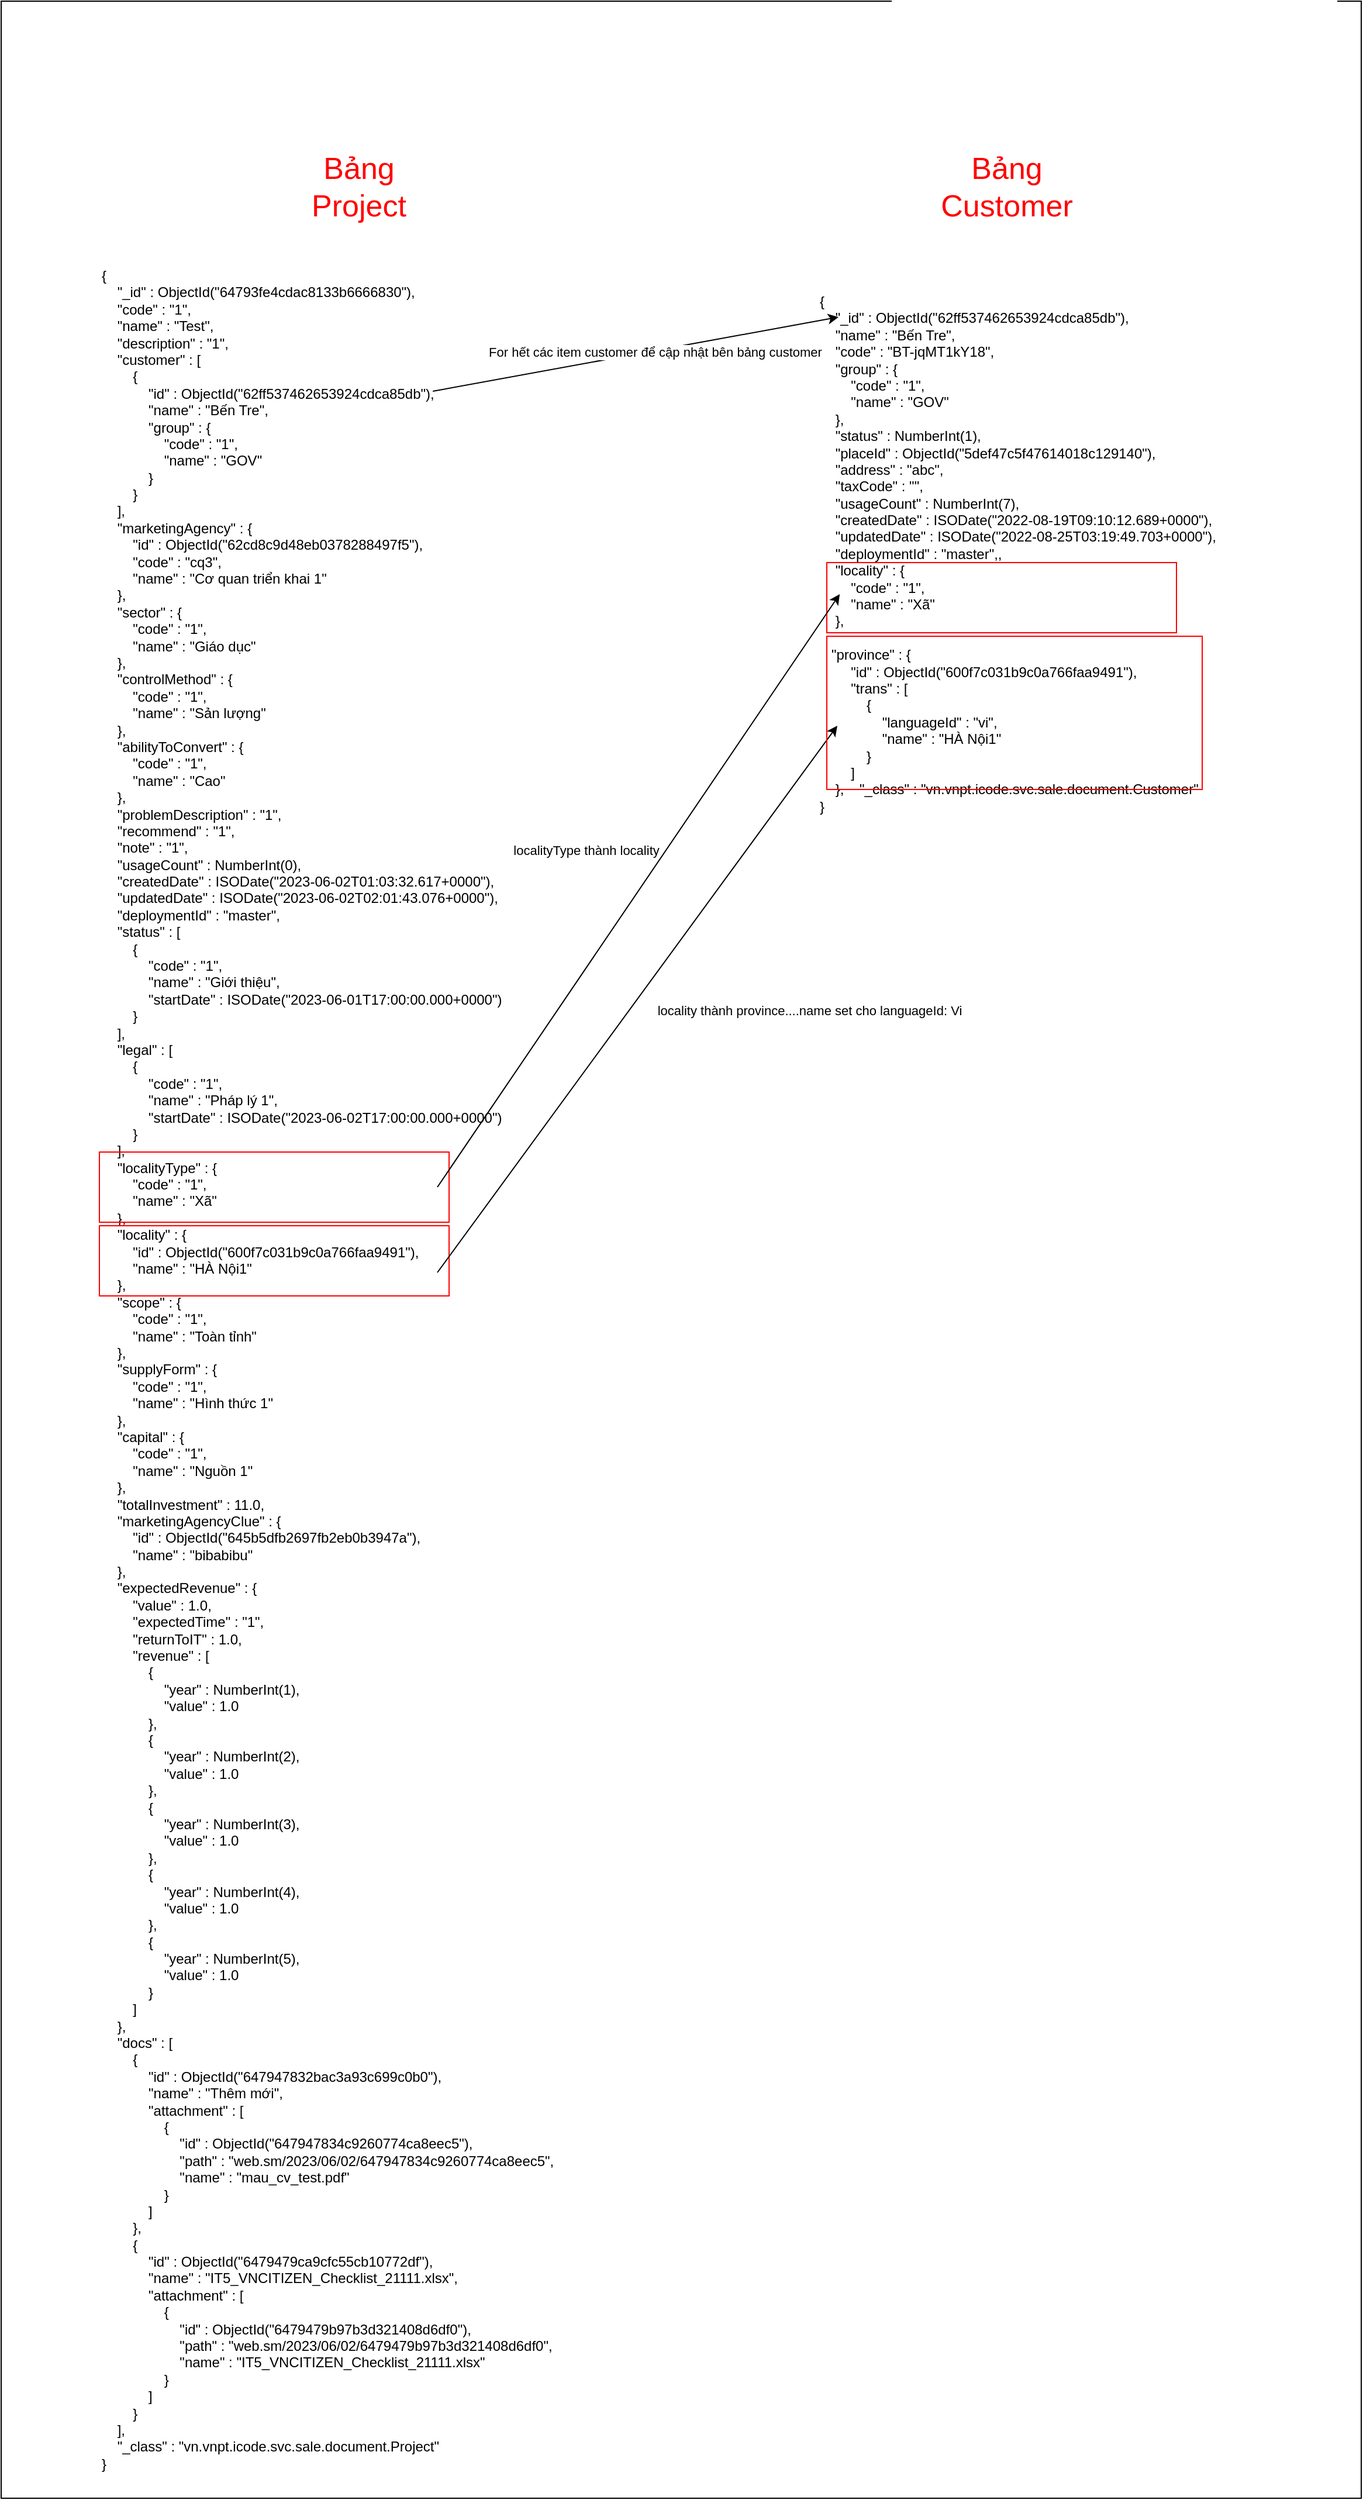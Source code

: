 <mxfile version="21.5.0" type="github">
  <diagram id="-6Ni4FRCHPknJWJ7Yspk" name="Trang-1">
    <mxGraphModel dx="1509" dy="442" grid="0" gridSize="10" guides="1" tooltips="1" connect="1" arrows="1" fold="1" page="0" pageScale="1" pageWidth="827" pageHeight="1169" math="0" shadow="0">
      <root>
        <mxCell id="0" />
        <mxCell id="1" parent="0" />
        <mxCell id="UT3Rlpv-4DnDUbfzxmfw-21" value="" style="rounded=0;whiteSpace=wrap;html=1;" vertex="1" parent="1">
          <mxGeometry x="219" y="465" width="1163" height="2135" as="geometry" />
        </mxCell>
        <mxCell id="UT3Rlpv-4DnDUbfzxmfw-22" value="{&#xa;    &quot;_id&quot; : ObjectId(&quot;64793fe4cdac8133b6666830&quot;),&#xa;    &quot;code&quot; : &quot;1&quot;,&#xa;    &quot;name&quot; : &quot;Test&quot;,&#xa;    &quot;description&quot; : &quot;1&quot;,&#xa;    &quot;customer&quot; : [&#xa;        {&#xa;            &quot;id&quot; : ObjectId(&quot;62ff537462653924cdca85db&quot;),&#xa;            &quot;name&quot; : &quot;Bến Tre&quot;,&#xa;            &quot;group&quot; : {&#xa;                &quot;code&quot; : &quot;1&quot;,&#xa;                &quot;name&quot; : &quot;GOV&quot;&#xa;            }&#xa;        }&#xa;    ],&#xa;    &quot;marketingAgency&quot; : {&#xa;        &quot;id&quot; : ObjectId(&quot;62cd8c9d48eb0378288497f5&quot;),&#xa;        &quot;code&quot; : &quot;cq3&quot;,&#xa;        &quot;name&quot; : &quot;Cơ quan triển khai 1&quot;&#xa;    },&#xa;    &quot;sector&quot; : {&#xa;        &quot;code&quot; : &quot;1&quot;,&#xa;        &quot;name&quot; : &quot;Giáo dục&quot;&#xa;    },&#xa;    &quot;controlMethod&quot; : {&#xa;        &quot;code&quot; : &quot;1&quot;,&#xa;        &quot;name&quot; : &quot;Sản lượng&quot;&#xa;    },&#xa;    &quot;abilityToConvert&quot; : {&#xa;        &quot;code&quot; : &quot;1&quot;,&#xa;        &quot;name&quot; : &quot;Cao&quot;&#xa;    },&#xa;    &quot;problemDescription&quot; : &quot;1&quot;,&#xa;    &quot;recommend&quot; : &quot;1&quot;,&#xa;    &quot;note&quot; : &quot;1&quot;,&#xa;    &quot;usageCount&quot; : NumberInt(0),&#xa;    &quot;createdDate&quot; : ISODate(&quot;2023-06-02T01:03:32.617+0000&quot;),&#xa;    &quot;updatedDate&quot; : ISODate(&quot;2023-06-02T02:01:43.076+0000&quot;),&#xa;    &quot;deploymentId&quot; : &quot;master&quot;,&#xa;    &quot;status&quot; : [&#xa;        {&#xa;            &quot;code&quot; : &quot;1&quot;,&#xa;            &quot;name&quot; : &quot;Giới thiệu&quot;,&#xa;            &quot;startDate&quot; : ISODate(&quot;2023-06-01T17:00:00.000+0000&quot;)&#xa;        }&#xa;    ],&#xa;    &quot;legal&quot; : [&#xa;        {&#xa;            &quot;code&quot; : &quot;1&quot;,&#xa;            &quot;name&quot; : &quot;Pháp lý 1&quot;,&#xa;            &quot;startDate&quot; : ISODate(&quot;2023-06-02T17:00:00.000+0000&quot;)&#xa;        }&#xa;    ],&#xa;    &quot;localityType&quot; : {&#xa;        &quot;code&quot; : &quot;1&quot;,&#xa;        &quot;name&quot; : &quot;Xã&quot;&#xa;    },&#xa;    &quot;locality&quot; : {&#xa;        &quot;id&quot; : ObjectId(&quot;600f7c031b9c0a766faa9491&quot;),&#xa;        &quot;name&quot; : &quot;HÀ Nội1&quot;&#xa;    },&#xa;    &quot;scope&quot; : {&#xa;        &quot;code&quot; : &quot;1&quot;,&#xa;        &quot;name&quot; : &quot;Toàn tỉnh&quot;&#xa;    },&#xa;    &quot;supplyForm&quot; : {&#xa;        &quot;code&quot; : &quot;1&quot;,&#xa;        &quot;name&quot; : &quot;Hình thức 1&quot;&#xa;    },&#xa;    &quot;capital&quot; : {&#xa;        &quot;code&quot; : &quot;1&quot;,&#xa;        &quot;name&quot; : &quot;Nguồn 1&quot;&#xa;    },&#xa;    &quot;totalInvestment&quot; : 11.0,&#xa;    &quot;marketingAgencyClue&quot; : {&#xa;        &quot;id&quot; : ObjectId(&quot;645b5dfb2697fb2eb0b3947a&quot;),&#xa;        &quot;name&quot; : &quot;bibabibu&quot;&#xa;    },&#xa;    &quot;expectedRevenue&quot; : {&#xa;        &quot;value&quot; : 1.0,&#xa;        &quot;expectedTime&quot; : &quot;1&quot;,&#xa;        &quot;returnToIT&quot; : 1.0,&#xa;        &quot;revenue&quot; : [&#xa;            {&#xa;                &quot;year&quot; : NumberInt(1),&#xa;                &quot;value&quot; : 1.0&#xa;            },&#xa;            {&#xa;                &quot;year&quot; : NumberInt(2),&#xa;                &quot;value&quot; : 1.0&#xa;            },&#xa;            {&#xa;                &quot;year&quot; : NumberInt(3),&#xa;                &quot;value&quot; : 1.0&#xa;            },&#xa;            {&#xa;                &quot;year&quot; : NumberInt(4),&#xa;                &quot;value&quot; : 1.0&#xa;            },&#xa;            {&#xa;                &quot;year&quot; : NumberInt(5),&#xa;                &quot;value&quot; : 1.0&#xa;            }&#xa;        ]&#xa;    },&#xa;    &quot;docs&quot; : [&#xa;        {&#xa;            &quot;id&quot; : ObjectId(&quot;647947832bac3a93c699c0b0&quot;),&#xa;            &quot;name&quot; : &quot;Thêm mới&quot;,&#xa;            &quot;attachment&quot; : [&#xa;                {&#xa;                    &quot;id&quot; : ObjectId(&quot;647947834c9260774ca8eec5&quot;),&#xa;                    &quot;path&quot; : &quot;web.sm/2023/06/02/647947834c9260774ca8eec5&quot;,&#xa;                    &quot;name&quot; : &quot;mau_cv_test.pdf&quot;&#xa;                }&#xa;            ]&#xa;        },&#xa;        {&#xa;            &quot;id&quot; : ObjectId(&quot;6479479ca9cfc55cb10772df&quot;),&#xa;            &quot;name&quot; : &quot;IT5_VNCITIZEN_Checklist_21111.xlsx&quot;,&#xa;            &quot;attachment&quot; : [&#xa;                {&#xa;                    &quot;id&quot; : ObjectId(&quot;6479479b97b3d321408d6df0&quot;),&#xa;                    &quot;path&quot; : &quot;web.sm/2023/06/02/6479479b97b3d321408d6df0&quot;,&#xa;                    &quot;name&quot; : &quot;IT5_VNCITIZEN_Checklist_21111.xlsx&quot;&#xa;                }&#xa;            ]&#xa;        }&#xa;    ],&#xa;    &quot;_class&quot; : &quot;vn.vnpt.icode.svc.sale.document.Project&quot;&#xa;}" style="text;whiteSpace=wrap;" vertex="1" parent="1">
          <mxGeometry x="303" y="686" width="415" height="1907" as="geometry" />
        </mxCell>
        <mxCell id="UT3Rlpv-4DnDUbfzxmfw-23" value="&lt;font style=&quot;font-size: 26px;&quot; color=&quot;#ff0000&quot;&gt;Bảng Project&lt;/font&gt;" style="text;html=1;strokeColor=none;fillColor=none;align=center;verticalAlign=middle;whiteSpace=wrap;rounded=0;" vertex="1" parent="1">
          <mxGeometry x="495" y="609" width="60" height="30" as="geometry" />
        </mxCell>
        <mxCell id="UT3Rlpv-4DnDUbfzxmfw-24" value="{&#xa;    &quot;_id&quot; : ObjectId(&quot;62ff537462653924cdca85db&quot;),&#xa;    &quot;name&quot; : &quot;Bến Tre&quot;,&#xa;    &quot;code&quot; : &quot;BT-jqMT1kY18&quot;,&#xa;    &quot;group&quot; : {&#xa;        &quot;code&quot; : &quot;1&quot;,&#xa;        &quot;name&quot; : &quot;GOV&quot;&#xa;    },&#xa;    &quot;status&quot; : NumberInt(1),&#xa;    &quot;placeId&quot; : ObjectId(&quot;5def47c5f47614018c129140&quot;),&#xa;    &quot;address&quot; : &quot;abc&quot;,&#xa;    &quot;taxCode&quot; : &quot;&quot;,&#xa;    &quot;usageCount&quot; : NumberInt(7),&#xa;    &quot;createdDate&quot; : ISODate(&quot;2022-08-19T09:10:12.689+0000&quot;),&#xa;    &quot;updatedDate&quot; : ISODate(&quot;2022-08-25T03:19:49.703+0000&quot;),&#xa;    &quot;deploymentId&quot; : &quot;master&quot;,,&#xa;    &quot;locality&quot; : {&#xa;        &quot;code&quot; : &quot;1&quot;,&#xa;        &quot;name&quot; : &quot;Xã&quot;&#xa;    },&#xa; &#xa;   &quot;province&quot; : {&#xa;        &quot;id&quot; : ObjectId(&quot;600f7c031b9c0a766faa9491&quot;),&#xa;        &quot;trans&quot; : [&#xa;            {&#xa;                &quot;languageId&quot; : &quot;vi&quot;,&#xa;                &quot;name&quot; : &quot;HÀ Nội1&quot;&#xa;            }&#xa;        ]&#xa;    },    &quot;_class&quot; : &quot;vn.vnpt.icode.svc.sale.document.Customer&quot;&#xa;}" style="text;whiteSpace=wrap;" vertex="1" parent="1">
          <mxGeometry x="917" y="708" width="367" height="411" as="geometry" />
        </mxCell>
        <mxCell id="UT3Rlpv-4DnDUbfzxmfw-25" value="&lt;font style=&quot;font-size: 26px;&quot; color=&quot;#ff0000&quot;&gt;Bảng Customer&lt;/font&gt;" style="text;html=1;strokeColor=none;fillColor=none;align=center;verticalAlign=middle;whiteSpace=wrap;rounded=0;" vertex="1" parent="1">
          <mxGeometry x="1049" y="609" width="60" height="30" as="geometry" />
        </mxCell>
        <mxCell id="UT3Rlpv-4DnDUbfzxmfw-26" value="" style="endArrow=classic;html=1;rounded=0;entryX=0.049;entryY=0.066;entryDx=0;entryDy=0;entryPerimeter=0;exitX=0.687;exitY=0.059;exitDx=0;exitDy=0;exitPerimeter=0;" edge="1" parent="1" source="UT3Rlpv-4DnDUbfzxmfw-22" target="UT3Rlpv-4DnDUbfzxmfw-24">
          <mxGeometry width="50" height="50" relative="1" as="geometry">
            <mxPoint x="547" y="1011" as="sourcePoint" />
            <mxPoint x="597" y="961" as="targetPoint" />
          </mxGeometry>
        </mxCell>
        <mxCell id="UT3Rlpv-4DnDUbfzxmfw-27" value="For hết các item customer để cập nhật bên bảng customer" style="edgeLabel;html=1;align=center;verticalAlign=middle;resizable=0;points=[];" vertex="1" connectable="0" parent="UT3Rlpv-4DnDUbfzxmfw-26">
          <mxGeometry x="0.096" y="-1" relative="1" as="geometry">
            <mxPoint as="offset" />
          </mxGeometry>
        </mxCell>
        <mxCell id="UT3Rlpv-4DnDUbfzxmfw-28" value="" style="rounded=0;whiteSpace=wrap;html=1;fillColor=none;strokeColor=#ff0000;" vertex="1" parent="1">
          <mxGeometry x="303" y="1512" width="299" height="60" as="geometry" />
        </mxCell>
        <mxCell id="UT3Rlpv-4DnDUbfzxmfw-29" value="" style="rounded=0;whiteSpace=wrap;html=1;fillColor=none;strokeColor=#ff0000;" vertex="1" parent="1">
          <mxGeometry x="303" y="1449" width="299" height="60" as="geometry" />
        </mxCell>
        <mxCell id="UT3Rlpv-4DnDUbfzxmfw-30" value="" style="rounded=0;whiteSpace=wrap;html=1;fillColor=none;strokeColor=#ff0000;" vertex="1" parent="1">
          <mxGeometry x="925" y="945" width="299" height="60" as="geometry" />
        </mxCell>
        <mxCell id="UT3Rlpv-4DnDUbfzxmfw-31" value="" style="endArrow=classic;html=1;rounded=0;entryX=0.037;entryY=0.45;entryDx=0;entryDy=0;entryPerimeter=0;exitX=0.687;exitY=0.059;exitDx=0;exitDy=0;exitPerimeter=0;" edge="1" parent="1" target="UT3Rlpv-4DnDUbfzxmfw-30">
          <mxGeometry width="50" height="50" relative="1" as="geometry">
            <mxPoint x="592" y="1479" as="sourcePoint" />
            <mxPoint x="939" y="1415" as="targetPoint" />
          </mxGeometry>
        </mxCell>
        <mxCell id="UT3Rlpv-4DnDUbfzxmfw-32" value="localityType thành&amp;nbsp;locality" style="edgeLabel;html=1;align=center;verticalAlign=middle;resizable=0;points=[];" vertex="1" connectable="0" parent="UT3Rlpv-4DnDUbfzxmfw-31">
          <mxGeometry x="0.096" y="-1" relative="1" as="geometry">
            <mxPoint x="-63" y="-11" as="offset" />
          </mxGeometry>
        </mxCell>
        <mxCell id="UT3Rlpv-4DnDUbfzxmfw-33" value="" style="endArrow=classic;html=1;rounded=0;entryX=0.028;entryY=0.584;entryDx=0;entryDy=0;entryPerimeter=0;exitX=0.687;exitY=0.059;exitDx=0;exitDy=0;exitPerimeter=0;" edge="1" parent="1" target="UT3Rlpv-4DnDUbfzxmfw-35">
          <mxGeometry width="50" height="50" relative="1" as="geometry">
            <mxPoint x="592" y="1552" as="sourcePoint" />
            <mxPoint x="936" y="1045" as="targetPoint" />
          </mxGeometry>
        </mxCell>
        <mxCell id="UT3Rlpv-4DnDUbfzxmfw-34" value="locality thành province....name set cho languageId: Vi" style="edgeLabel;html=1;align=center;verticalAlign=middle;resizable=0;points=[];" vertex="1" connectable="0" parent="UT3Rlpv-4DnDUbfzxmfw-33">
          <mxGeometry x="0.096" y="-1" relative="1" as="geometry">
            <mxPoint x="129" y="31" as="offset" />
          </mxGeometry>
        </mxCell>
        <mxCell id="UT3Rlpv-4DnDUbfzxmfw-35" value="" style="rounded=0;whiteSpace=wrap;html=1;fillColor=none;strokeColor=#ff0000;" vertex="1" parent="1">
          <mxGeometry x="925" y="1008" width="321" height="131" as="geometry" />
        </mxCell>
      </root>
    </mxGraphModel>
  </diagram>
</mxfile>
